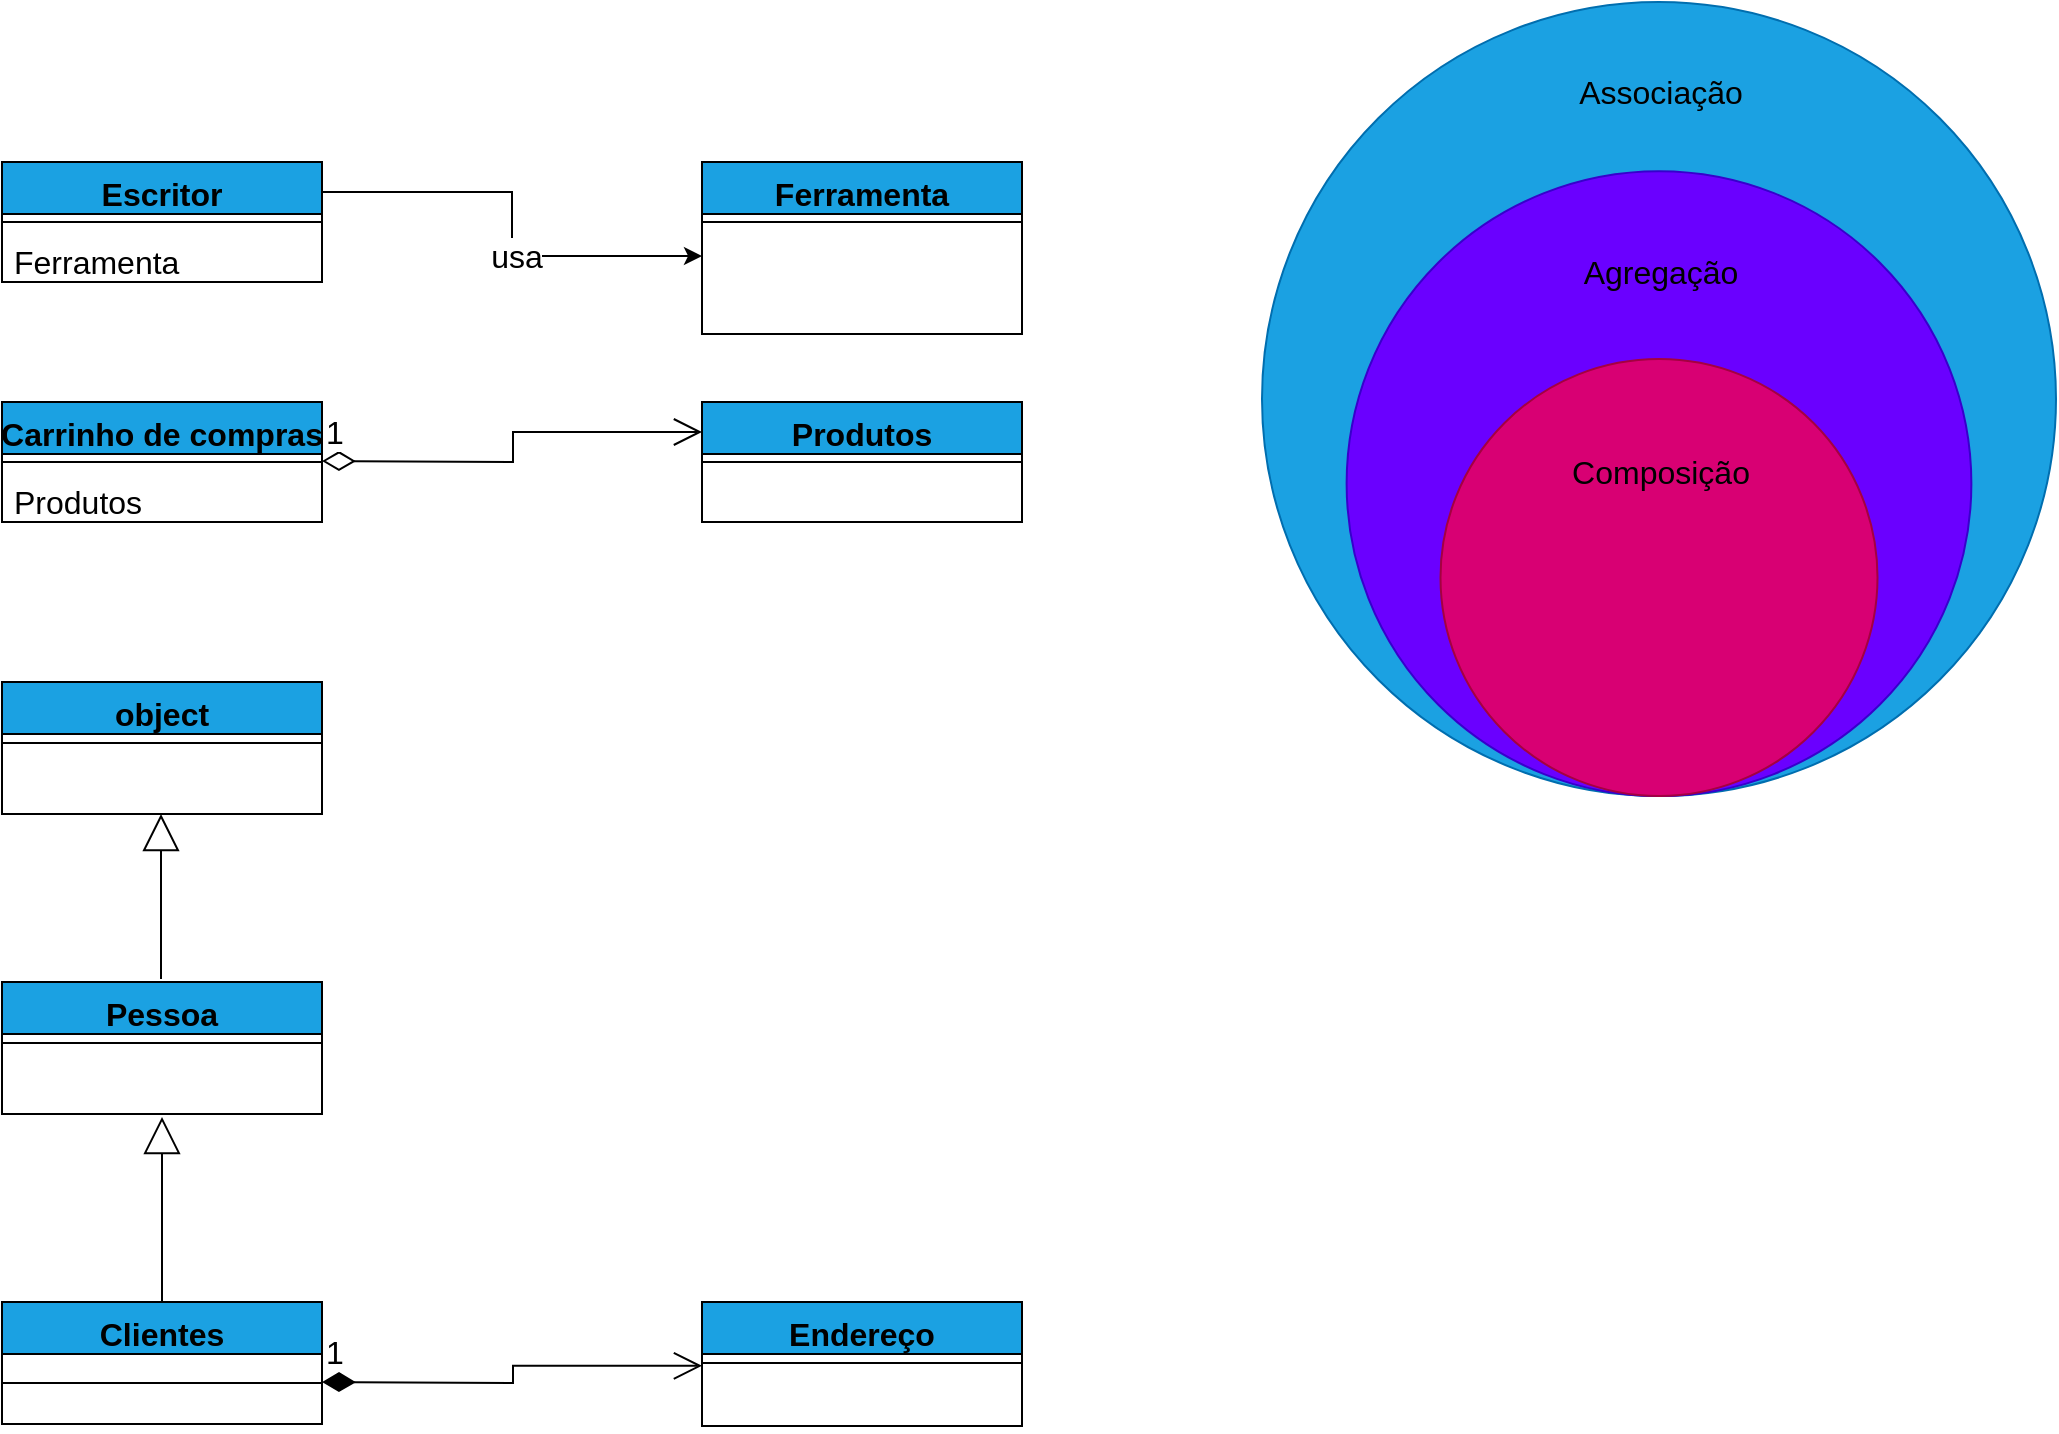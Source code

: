 <mxfile>
    <diagram id="26OoCqQplLgEKlXAqwOb" name="Page-1">
        <mxGraphModel dx="1910" dy="629" grid="1" gridSize="10" guides="1" tooltips="1" connect="1" arrows="1" fold="1" page="1" pageScale="1" pageWidth="827" pageHeight="1169" math="0" shadow="0">
            <root>
                <mxCell id="0"/>
                <mxCell id="1" parent="0"/>
                <mxCell id="2" value="" style="ellipse;whiteSpace=wrap;html=1;aspect=fixed;fillColor=#1BA1E2;fontColor=#ffffff;strokeColor=#006EAF;" parent="1" vertex="1">
                    <mxGeometry x="430" width="397" height="397" as="geometry"/>
                </mxCell>
                <mxCell id="3" value="" style="ellipse;whiteSpace=wrap;html=1;aspect=fixed;fillColor=#6a00ff;fontColor=#ffffff;strokeColor=#3700CC;" parent="1" vertex="1">
                    <mxGeometry x="472.31" y="84.62" width="312.38" height="312.38" as="geometry"/>
                </mxCell>
                <mxCell id="4" value="" style="ellipse;whiteSpace=wrap;html=1;aspect=fixed;fillColor=#d80073;fontColor=#ffffff;strokeColor=#A50040;" parent="1" vertex="1">
                    <mxGeometry x="519.25" y="178.5" width="218.5" height="218.5" as="geometry"/>
                </mxCell>
                <mxCell id="5" value="Agregação" style="text;html=1;align=center;verticalAlign=middle;resizable=0;points=[];autosize=1;strokeColor=none;fillColor=none;fontSize=16;" parent="1" vertex="1">
                    <mxGeometry x="578.5" y="120" width="100" height="30" as="geometry"/>
                </mxCell>
                <mxCell id="6" value="Composição" style="text;html=1;align=center;verticalAlign=middle;resizable=0;points=[];autosize=1;strokeColor=none;fillColor=none;fontSize=16;" parent="1" vertex="1">
                    <mxGeometry x="573.5" y="220" width="110" height="30" as="geometry"/>
                </mxCell>
                <mxCell id="7" value="Associação" style="text;html=1;align=center;verticalAlign=middle;resizable=0;points=[];autosize=1;strokeColor=none;fillColor=none;fontSize=16;" parent="1" vertex="1">
                    <mxGeometry x="573.5" y="30" width="110" height="30" as="geometry"/>
                </mxCell>
                <mxCell id="40" style="edgeStyle=orthogonalEdgeStyle;rounded=0;orthogonalLoop=1;jettySize=auto;html=1;exitX=1;exitY=0.25;exitDx=0;exitDy=0;entryX=0;entryY=0.5;entryDx=0;entryDy=0;fontSize=16;" parent="1" source="8" target="39" edge="1">
                    <mxGeometry relative="1" as="geometry"/>
                </mxCell>
                <mxCell id="41" value="usa" style="edgeLabel;html=1;align=center;verticalAlign=middle;resizable=0;points=[];fontSize=16;" parent="40" vertex="1" connectable="0">
                    <mxGeometry x="0.162" relative="1" as="geometry">
                        <mxPoint as="offset"/>
                    </mxGeometry>
                </mxCell>
                <mxCell id="8" value="Escritor" style="swimlane;fontStyle=1;align=center;verticalAlign=top;childLayout=stackLayout;horizontal=1;startSize=26;horizontalStack=0;resizeParent=1;resizeParentMax=0;resizeLast=0;collapsible=1;marginBottom=0;fontSize=16;fillColor=#1BA1E2;" parent="1" vertex="1">
                    <mxGeometry x="-200" y="80" width="160" height="60" as="geometry"/>
                </mxCell>
                <mxCell id="10" value="" style="line;strokeWidth=1;fillColor=none;align=left;verticalAlign=middle;spacingTop=-1;spacingLeft=3;spacingRight=3;rotatable=0;labelPosition=right;points=[];portConstraint=eastwest;strokeColor=inherit;fontSize=16;" parent="8" vertex="1">
                    <mxGeometry y="26" width="160" height="8" as="geometry"/>
                </mxCell>
                <mxCell id="11" value="Ferramenta" style="text;strokeColor=none;fillColor=none;align=left;verticalAlign=top;spacingLeft=4;spacingRight=4;overflow=hidden;rotatable=0;points=[[0,0.5],[1,0.5]];portConstraint=eastwest;fontSize=16;" parent="8" vertex="1">
                    <mxGeometry y="34" width="160" height="26" as="geometry"/>
                </mxCell>
                <mxCell id="19" value="Ferramenta&#10;" style="swimlane;fontStyle=1;align=center;verticalAlign=top;childLayout=stackLayout;horizontal=1;startSize=26;horizontalStack=0;resizeParent=1;resizeParentMax=0;resizeLast=0;collapsible=1;marginBottom=0;fontSize=16;fillColor=#1BA1E2;" parent="1" vertex="1">
                    <mxGeometry x="150" y="80" width="160" height="86" as="geometry"/>
                </mxCell>
                <mxCell id="20" value="" style="line;strokeWidth=1;fillColor=none;align=left;verticalAlign=middle;spacingTop=-1;spacingLeft=3;spacingRight=3;rotatable=0;labelPosition=right;points=[];portConstraint=eastwest;strokeColor=inherit;fontSize=16;" parent="19" vertex="1">
                    <mxGeometry y="26" width="160" height="8" as="geometry"/>
                </mxCell>
                <mxCell id="39" value=" &#10;" style="text;strokeColor=none;fillColor=none;align=left;verticalAlign=top;spacingLeft=4;spacingRight=4;overflow=hidden;rotatable=0;points=[[0,0.5],[1,0.5]];portConstraint=eastwest;fontSize=16;" parent="19" vertex="1">
                    <mxGeometry y="34" width="160" height="26" as="geometry"/>
                </mxCell>
                <mxCell id="21" value=" &#10;" style="text;strokeColor=none;fillColor=none;align=left;verticalAlign=top;spacingLeft=4;spacingRight=4;overflow=hidden;rotatable=0;points=[[0,0.5],[1,0.5]];portConstraint=eastwest;fontSize=16;" parent="19" vertex="1">
                    <mxGeometry y="60" width="160" height="26" as="geometry"/>
                </mxCell>
                <mxCell id="25" value="Carrinho de compras" style="swimlane;fontStyle=1;align=center;verticalAlign=top;childLayout=stackLayout;horizontal=1;startSize=26;horizontalStack=0;resizeParent=1;resizeParentMax=0;resizeLast=0;collapsible=1;marginBottom=0;fontSize=16;fillColor=#1BA1E2;" parent="1" vertex="1">
                    <mxGeometry x="-200" y="200" width="160" height="60" as="geometry"/>
                </mxCell>
                <mxCell id="26" value="" style="line;strokeWidth=1;fillColor=none;align=left;verticalAlign=middle;spacingTop=-1;spacingLeft=3;spacingRight=3;rotatable=0;labelPosition=right;points=[];portConstraint=eastwest;strokeColor=inherit;fontSize=16;" parent="25" vertex="1">
                    <mxGeometry y="26" width="160" height="8" as="geometry"/>
                </mxCell>
                <mxCell id="27" value="Produtos" style="text;strokeColor=none;fillColor=none;align=left;verticalAlign=top;spacingLeft=4;spacingRight=4;overflow=hidden;rotatable=0;points=[[0,0.5],[1,0.5]];portConstraint=eastwest;fontSize=16;" parent="25" vertex="1">
                    <mxGeometry y="34" width="160" height="26" as="geometry"/>
                </mxCell>
                <mxCell id="28" value="Produtos" style="swimlane;fontStyle=1;align=center;verticalAlign=top;childLayout=stackLayout;horizontal=1;startSize=26;horizontalStack=0;resizeParent=1;resizeParentMax=0;resizeLast=0;collapsible=1;marginBottom=0;fontSize=16;fillColor=#1BA1E2;" parent="1" vertex="1">
                    <mxGeometry x="150" y="200" width="160" height="60" as="geometry"/>
                </mxCell>
                <mxCell id="29" value="" style="line;strokeWidth=1;fillColor=none;align=left;verticalAlign=middle;spacingTop=-1;spacingLeft=3;spacingRight=3;rotatable=0;labelPosition=right;points=[];portConstraint=eastwest;strokeColor=inherit;fontSize=16;" parent="28" vertex="1">
                    <mxGeometry y="26" width="160" height="8" as="geometry"/>
                </mxCell>
                <mxCell id="30" value=" &#10;" style="text;strokeColor=none;fillColor=none;align=left;verticalAlign=top;spacingLeft=4;spacingRight=4;overflow=hidden;rotatable=0;points=[[0,0.5],[1,0.5]];portConstraint=eastwest;fontSize=16;" parent="28" vertex="1">
                    <mxGeometry y="34" width="160" height="26" as="geometry"/>
                </mxCell>
                <mxCell id="31" value="Pessoa" style="swimlane;fontStyle=1;align=center;verticalAlign=top;childLayout=stackLayout;horizontal=1;startSize=26;horizontalStack=0;resizeParent=1;resizeParentMax=0;resizeLast=0;collapsible=1;marginBottom=0;fontSize=16;fillColor=#1BA1E2;" parent="1" vertex="1">
                    <mxGeometry x="-200" y="490" width="160" height="66" as="geometry"/>
                </mxCell>
                <mxCell id="32" value="" style="line;strokeWidth=1;fillColor=none;align=left;verticalAlign=middle;spacingTop=-1;spacingLeft=3;spacingRight=3;rotatable=0;labelPosition=right;points=[];portConstraint=eastwest;strokeColor=inherit;fontSize=16;" parent="31" vertex="1">
                    <mxGeometry y="26" width="160" height="9" as="geometry"/>
                </mxCell>
                <mxCell id="33" value=" &#10;" style="text;strokeColor=none;fillColor=none;align=left;verticalAlign=top;spacingLeft=4;spacingRight=4;overflow=hidden;rotatable=0;points=[[0,0.5],[1,0.5]];portConstraint=eastwest;fontSize=16;" parent="31" vertex="1">
                    <mxGeometry y="35" width="160" height="31" as="geometry"/>
                </mxCell>
                <mxCell id="44" value="1" style="endArrow=open;html=1;endSize=12;startArrow=diamondThin;startSize=14;startFill=0;edgeStyle=orthogonalEdgeStyle;align=left;verticalAlign=bottom;rounded=0;fontSize=16;entryX=0;entryY=0.25;entryDx=0;entryDy=0;" parent="1" target="28" edge="1">
                    <mxGeometry x="-1" y="3" relative="1" as="geometry">
                        <mxPoint x="-40" y="229.5" as="sourcePoint"/>
                        <mxPoint x="120" y="229.5" as="targetPoint"/>
                    </mxGeometry>
                </mxCell>
                <mxCell id="49" value="Clientes" style="swimlane;fontStyle=1;align=center;verticalAlign=top;childLayout=stackLayout;horizontal=1;startSize=26;horizontalStack=0;resizeParent=1;resizeParentMax=0;resizeLast=0;collapsible=1;marginBottom=0;fontSize=16;fillColor=#1BA1E2;" parent="1" vertex="1">
                    <mxGeometry x="-200" y="650" width="160" height="61" as="geometry"/>
                </mxCell>
                <mxCell id="52" value="Endereço" style="swimlane;fontStyle=1;align=center;verticalAlign=top;childLayout=stackLayout;horizontal=1;startSize=26;horizontalStack=0;resizeParent=1;resizeParentMax=0;resizeLast=0;collapsible=1;marginBottom=0;fontSize=16;fillColor=#1BA1E2;" parent="1" vertex="1">
                    <mxGeometry x="150" y="650" width="160" height="62" as="geometry"/>
                </mxCell>
                <mxCell id="53" value="" style="line;strokeWidth=1;fillColor=none;align=left;verticalAlign=middle;spacingTop=-1;spacingLeft=3;spacingRight=3;rotatable=0;labelPosition=right;points=[];portConstraint=eastwest;strokeColor=inherit;fontSize=16;" parent="52" vertex="1">
                    <mxGeometry y="26" width="160" height="9" as="geometry"/>
                </mxCell>
                <mxCell id="54" value=" &#10;" style="text;strokeColor=none;fillColor=none;align=left;verticalAlign=top;spacingLeft=4;spacingRight=4;overflow=hidden;rotatable=0;points=[[0,0.5],[1,0.5]];portConstraint=eastwest;fontSize=16;" parent="52" vertex="1">
                    <mxGeometry y="35" width="160" height="27" as="geometry"/>
                </mxCell>
                <mxCell id="55" value="1" style="endArrow=open;html=1;endSize=12;startArrow=diamondThin;startSize=14;startFill=1;edgeStyle=orthogonalEdgeStyle;align=left;verticalAlign=bottom;rounded=0;fontSize=16;exitX=1;exitY=0.5;exitDx=0;exitDy=0;exitPerimeter=0;entryX=0;entryY=-0.115;entryDx=0;entryDy=0;entryPerimeter=0;" parent="1" target="54" edge="1">
                    <mxGeometry x="-1" y="3" relative="1" as="geometry">
                        <mxPoint x="-40" y="690" as="sourcePoint"/>
                        <mxPoint x="130" y="690" as="targetPoint"/>
                    </mxGeometry>
                </mxCell>
                <mxCell id="50" value="" style="line;strokeWidth=1;fillColor=none;align=left;verticalAlign=middle;spacingTop=-1;spacingLeft=3;spacingRight=3;rotatable=0;labelPosition=right;points=[];portConstraint=eastwest;strokeColor=inherit;fontSize=16;" parent="1" vertex="1">
                    <mxGeometry x="-200" y="686" width="160" height="9" as="geometry"/>
                </mxCell>
                <mxCell id="60" value="&lt;br&gt;" style="endArrow=block;endSize=16;endFill=0;html=1;rounded=0;fontSize=16;entryX=0.5;entryY=1.115;entryDx=0;entryDy=0;entryPerimeter=0;exitX=0.5;exitY=0;exitDx=0;exitDy=0;" parent="1" edge="1">
                    <mxGeometry width="160" relative="1" as="geometry">
                        <mxPoint x="-120" y="650" as="sourcePoint"/>
                        <mxPoint x="-120" y="557.45" as="targetPoint"/>
                    </mxGeometry>
                </mxCell>
                <mxCell id="71" value="object" style="swimlane;fontStyle=1;align=center;verticalAlign=top;childLayout=stackLayout;horizontal=1;startSize=26;horizontalStack=0;resizeParent=1;resizeParentMax=0;resizeLast=0;collapsible=1;marginBottom=0;fontSize=16;fillColor=#1BA1E2;" vertex="1" parent="1">
                    <mxGeometry x="-200" y="340" width="160" height="66" as="geometry"/>
                </mxCell>
                <mxCell id="72" value="" style="line;strokeWidth=1;fillColor=none;align=left;verticalAlign=middle;spacingTop=-1;spacingLeft=3;spacingRight=3;rotatable=0;labelPosition=right;points=[];portConstraint=eastwest;strokeColor=inherit;fontSize=16;" vertex="1" parent="71">
                    <mxGeometry y="26" width="160" height="9" as="geometry"/>
                </mxCell>
                <mxCell id="73" value=" &#10;" style="text;strokeColor=none;fillColor=none;align=left;verticalAlign=top;spacingLeft=4;spacingRight=4;overflow=hidden;rotatable=0;points=[[0,0.5],[1,0.5]];portConstraint=eastwest;fontSize=16;" vertex="1" parent="71">
                    <mxGeometry y="35" width="160" height="31" as="geometry"/>
                </mxCell>
                <mxCell id="84" value="&lt;br&gt;" style="endArrow=block;endSize=16;endFill=0;html=1;rounded=0;fontSize=16;exitX=0.5;exitY=0;exitDx=0;exitDy=0;" edge="1" parent="1">
                    <mxGeometry width="160" relative="1" as="geometry">
                        <mxPoint x="-120.5" y="488.55" as="sourcePoint"/>
                        <mxPoint x="-120.5" y="406" as="targetPoint"/>
                        <Array as="points">
                            <mxPoint x="-120.5" y="438.55"/>
                        </Array>
                    </mxGeometry>
                </mxCell>
            </root>
        </mxGraphModel>
    </diagram>
</mxfile>